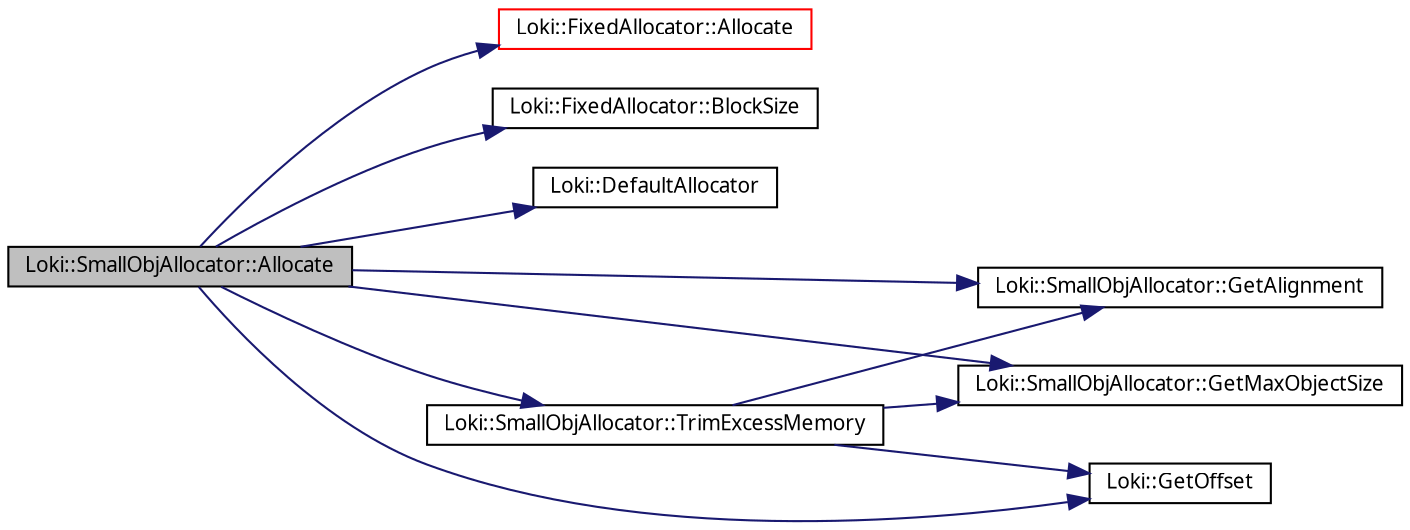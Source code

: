 digraph G
{
  bgcolor="transparent";
  edge [fontname="FreeSans.ttf",fontsize=10,labelfontname="FreeSans.ttf",labelfontsize=10];
  node [fontname="FreeSans.ttf",fontsize=10,shape=record];
  rankdir=LR;
  Node1 [label="Loki::SmallObjAllocator::Allocate",height=0.2,width=0.4,color="black", fillcolor="grey75", style="filled" fontcolor="black"];
  Node1 -> Node2 [color="midnightblue",fontsize=10,style="solid",fontname="FreeSans.ttf"];
  Node2 [label="Loki::FixedAllocator::Allocate",height=0.2,width=0.4,color="red",URL="$a00133.html#c29973a11534fb1006fd28db97a17bed"];
  Node1 -> Node3 [color="midnightblue",fontsize=10,style="solid",fontname="FreeSans.ttf"];
  Node3 [label="Loki::FixedAllocator::BlockSize",height=0.2,width=0.4,color="black",URL="$a00133.html#0a54a24faf387a24dbfb17ab957010c8"];
  Node1 -> Node4 [color="midnightblue",fontsize=10,style="solid",fontname="FreeSans.ttf"];
  Node4 [label="Loki::DefaultAllocator",height=0.2,width=0.4,color="black",URL="$a00633.html#g2444c5bff0a61b6751fb5f57e0c7e8c7"];
  Node1 -> Node5 [color="midnightblue",fontsize=10,style="solid",fontname="FreeSans.ttf"];
  Node5 [label="Loki::SmallObjAllocator::GetAlignment",height=0.2,width=0.4,color="black",URL="$a00524.html#2af86d8e6bdfe16047d2e586ec34b3b7"];
  Node1 -> Node6 [color="midnightblue",fontsize=10,style="solid",fontname="FreeSans.ttf"];
  Node6 [label="Loki::SmallObjAllocator::GetMaxObjectSize",height=0.2,width=0.4,color="black",URL="$a00524.html#2d8f61afdfa600b9aacf7178aa167d93"];
  Node1 -> Node7 [color="midnightblue",fontsize=10,style="solid",fontname="FreeSans.ttf"];
  Node7 [label="Loki::GetOffset",height=0.2,width=0.4,color="black",URL="$a00633.html#g2f0821e243f812a3ae2abfaea51895e8"];
  Node1 -> Node8 [color="midnightblue",fontsize=10,style="solid",fontname="FreeSans.ttf"];
  Node8 [label="Loki::SmallObjAllocator::TrimExcessMemory",height=0.2,width=0.4,color="black",URL="$a00524.html#6b635664b20a6984303dabde86c8ac83"];
  Node8 -> Node5 [color="midnightblue",fontsize=10,style="solid",fontname="FreeSans.ttf"];
  Node8 -> Node6 [color="midnightblue",fontsize=10,style="solid",fontname="FreeSans.ttf"];
  Node8 -> Node7 [color="midnightblue",fontsize=10,style="solid",fontname="FreeSans.ttf"];
}
